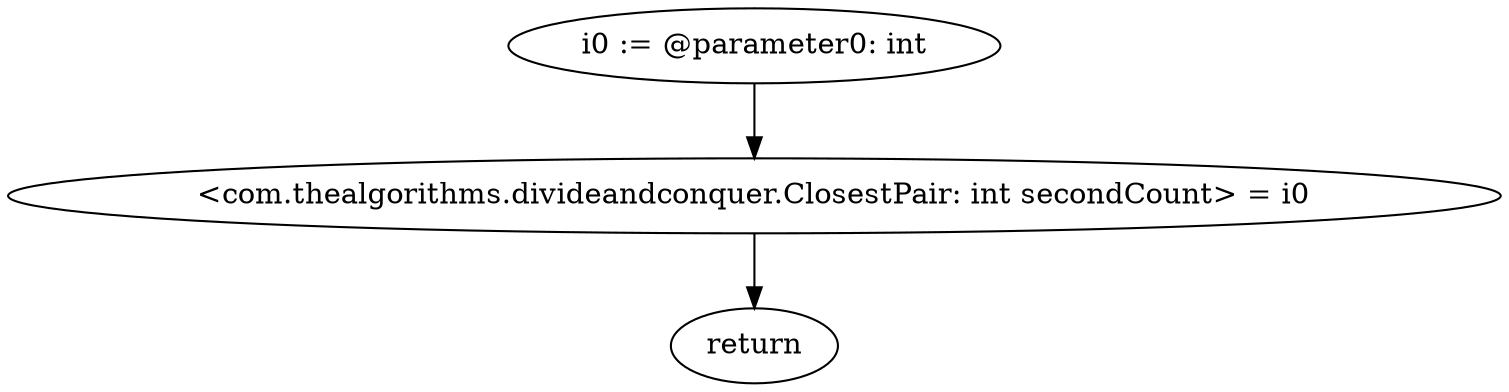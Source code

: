 digraph "unitGraph" {
    "i0 := @parameter0: int"
    "<com.thealgorithms.divideandconquer.ClosestPair: int secondCount> = i0"
    "return"
    "i0 := @parameter0: int"->"<com.thealgorithms.divideandconquer.ClosestPair: int secondCount> = i0";
    "<com.thealgorithms.divideandconquer.ClosestPair: int secondCount> = i0"->"return";
}
